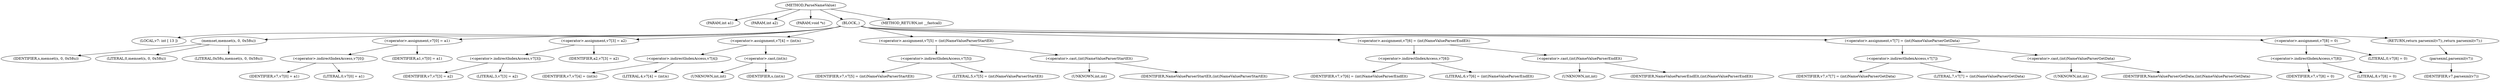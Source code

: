 digraph ParseNameValue {  
"1000102" [label = "(METHOD,ParseNameValue)" ]
"1000103" [label = "(PARAM,int a1)" ]
"1000104" [label = "(PARAM,int a2)" ]
"1000105" [label = "(PARAM,void *s)" ]
"1000106" [label = "(BLOCK,,)" ]
"1000107" [label = "(LOCAL,v7: int [ 13 ])" ]
"1000108" [label = "(memset,memset(s, 0, 0x58u))" ]
"1000109" [label = "(IDENTIFIER,s,memset(s, 0, 0x58u))" ]
"1000110" [label = "(LITERAL,0,memset(s, 0, 0x58u))" ]
"1000111" [label = "(LITERAL,0x58u,memset(s, 0, 0x58u))" ]
"1000112" [label = "(<operator>.assignment,v7[0] = a1)" ]
"1000113" [label = "(<operator>.indirectIndexAccess,v7[0])" ]
"1000114" [label = "(IDENTIFIER,v7,v7[0] = a1)" ]
"1000115" [label = "(LITERAL,0,v7[0] = a1)" ]
"1000116" [label = "(IDENTIFIER,a1,v7[0] = a1)" ]
"1000117" [label = "(<operator>.assignment,v7[3] = a2)" ]
"1000118" [label = "(<operator>.indirectIndexAccess,v7[3])" ]
"1000119" [label = "(IDENTIFIER,v7,v7[3] = a2)" ]
"1000120" [label = "(LITERAL,3,v7[3] = a2)" ]
"1000121" [label = "(IDENTIFIER,a2,v7[3] = a2)" ]
"1000122" [label = "(<operator>.assignment,v7[4] = (int)s)" ]
"1000123" [label = "(<operator>.indirectIndexAccess,v7[4])" ]
"1000124" [label = "(IDENTIFIER,v7,v7[4] = (int)s)" ]
"1000125" [label = "(LITERAL,4,v7[4] = (int)s)" ]
"1000126" [label = "(<operator>.cast,(int)s)" ]
"1000127" [label = "(UNKNOWN,int,int)" ]
"1000128" [label = "(IDENTIFIER,s,(int)s)" ]
"1000129" [label = "(<operator>.assignment,v7[5] = (int)NameValueParserStartElt)" ]
"1000130" [label = "(<operator>.indirectIndexAccess,v7[5])" ]
"1000131" [label = "(IDENTIFIER,v7,v7[5] = (int)NameValueParserStartElt)" ]
"1000132" [label = "(LITERAL,5,v7[5] = (int)NameValueParserStartElt)" ]
"1000133" [label = "(<operator>.cast,(int)NameValueParserStartElt)" ]
"1000134" [label = "(UNKNOWN,int,int)" ]
"1000135" [label = "(IDENTIFIER,NameValueParserStartElt,(int)NameValueParserStartElt)" ]
"1000136" [label = "(<operator>.assignment,v7[6] = (int)NameValueParserEndElt)" ]
"1000137" [label = "(<operator>.indirectIndexAccess,v7[6])" ]
"1000138" [label = "(IDENTIFIER,v7,v7[6] = (int)NameValueParserEndElt)" ]
"1000139" [label = "(LITERAL,6,v7[6] = (int)NameValueParserEndElt)" ]
"1000140" [label = "(<operator>.cast,(int)NameValueParserEndElt)" ]
"1000141" [label = "(UNKNOWN,int,int)" ]
"1000142" [label = "(IDENTIFIER,NameValueParserEndElt,(int)NameValueParserEndElt)" ]
"1000143" [label = "(<operator>.assignment,v7[7] = (int)NameValueParserGetData)" ]
"1000144" [label = "(<operator>.indirectIndexAccess,v7[7])" ]
"1000145" [label = "(IDENTIFIER,v7,v7[7] = (int)NameValueParserGetData)" ]
"1000146" [label = "(LITERAL,7,v7[7] = (int)NameValueParserGetData)" ]
"1000147" [label = "(<operator>.cast,(int)NameValueParserGetData)" ]
"1000148" [label = "(UNKNOWN,int,int)" ]
"1000149" [label = "(IDENTIFIER,NameValueParserGetData,(int)NameValueParserGetData)" ]
"1000150" [label = "(<operator>.assignment,v7[8] = 0)" ]
"1000151" [label = "(<operator>.indirectIndexAccess,v7[8])" ]
"1000152" [label = "(IDENTIFIER,v7,v7[8] = 0)" ]
"1000153" [label = "(LITERAL,8,v7[8] = 0)" ]
"1000154" [label = "(LITERAL,0,v7[8] = 0)" ]
"1000155" [label = "(RETURN,return parsexml(v7);,return parsexml(v7);)" ]
"1000156" [label = "(parsexml,parsexml(v7))" ]
"1000157" [label = "(IDENTIFIER,v7,parsexml(v7))" ]
"1000158" [label = "(METHOD_RETURN,int __fastcall)" ]
  "1000102" -> "1000103" 
  "1000102" -> "1000104" 
  "1000102" -> "1000105" 
  "1000102" -> "1000106" 
  "1000102" -> "1000158" 
  "1000106" -> "1000107" 
  "1000106" -> "1000108" 
  "1000106" -> "1000112" 
  "1000106" -> "1000117" 
  "1000106" -> "1000122" 
  "1000106" -> "1000129" 
  "1000106" -> "1000136" 
  "1000106" -> "1000143" 
  "1000106" -> "1000150" 
  "1000106" -> "1000155" 
  "1000108" -> "1000109" 
  "1000108" -> "1000110" 
  "1000108" -> "1000111" 
  "1000112" -> "1000113" 
  "1000112" -> "1000116" 
  "1000113" -> "1000114" 
  "1000113" -> "1000115" 
  "1000117" -> "1000118" 
  "1000117" -> "1000121" 
  "1000118" -> "1000119" 
  "1000118" -> "1000120" 
  "1000122" -> "1000123" 
  "1000122" -> "1000126" 
  "1000123" -> "1000124" 
  "1000123" -> "1000125" 
  "1000126" -> "1000127" 
  "1000126" -> "1000128" 
  "1000129" -> "1000130" 
  "1000129" -> "1000133" 
  "1000130" -> "1000131" 
  "1000130" -> "1000132" 
  "1000133" -> "1000134" 
  "1000133" -> "1000135" 
  "1000136" -> "1000137" 
  "1000136" -> "1000140" 
  "1000137" -> "1000138" 
  "1000137" -> "1000139" 
  "1000140" -> "1000141" 
  "1000140" -> "1000142" 
  "1000143" -> "1000144" 
  "1000143" -> "1000147" 
  "1000144" -> "1000145" 
  "1000144" -> "1000146" 
  "1000147" -> "1000148" 
  "1000147" -> "1000149" 
  "1000150" -> "1000151" 
  "1000150" -> "1000154" 
  "1000151" -> "1000152" 
  "1000151" -> "1000153" 
  "1000155" -> "1000156" 
  "1000156" -> "1000157" 
}
